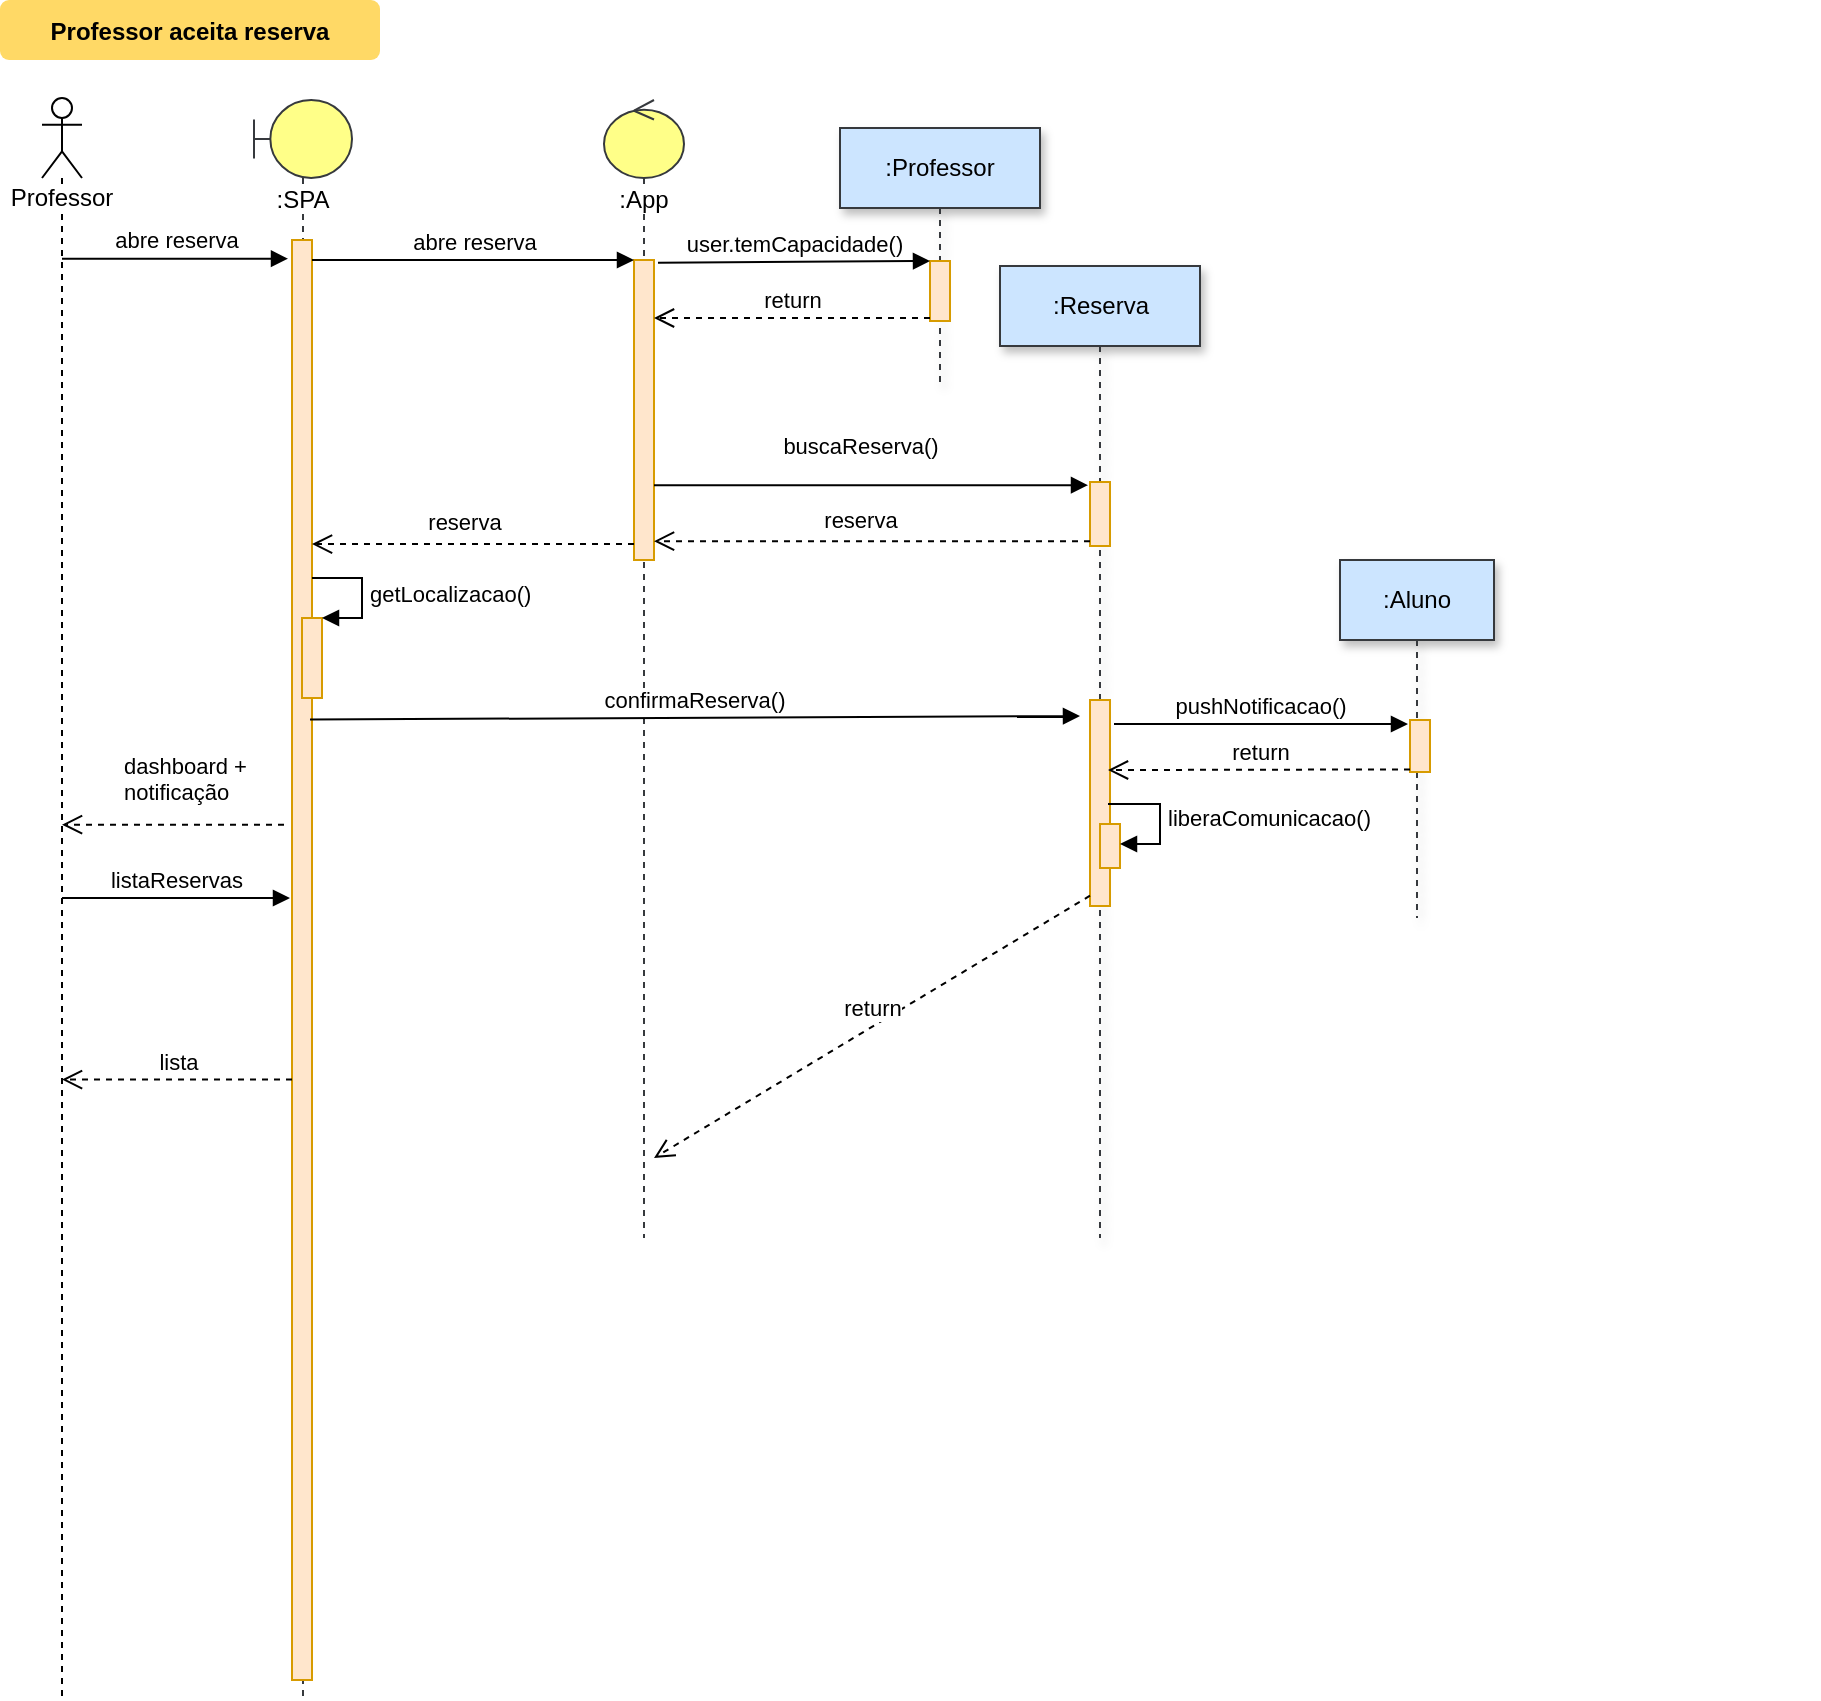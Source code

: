<mxfile pages="1" version="11.2.8" type="github"><diagram id="FJ_4v5gw3RaIutY591F2" name="Page-1"><mxGraphModel dx="1258" dy="1019" grid="1" gridSize="10" guides="1" tooltips="1" connect="1" arrows="1" fold="1" page="1" pageScale="1" pageWidth="850" pageHeight="1100" math="0" shadow="0"><root><mxCell id="0"/><mxCell id="1" parent="0"/><mxCell id="_vyul1JPjz4mVEZiCBeK-1" value="Professor aceita reserva" style="rounded=1;fontStyle=1;fillColor=#FFD966;strokeColor=none" parent="1" vertex="1"><mxGeometry x="50" y="31" width="190" height="30" as="geometry"/></mxCell><mxCell id="_vyul1JPjz4mVEZiCBeK-3" value=":SPA" style="shape=umlLifeline;participant=umlBoundary;perimeter=lifelinePerimeter;whiteSpace=wrap;html=1;container=1;collapsible=0;recursiveResize=0;verticalAlign=top;spacingTop=36;labelBackgroundColor=#ffffff;outlineConnect=0;size=39;fillColor=#ffff88;strokeColor=#36393d;" parent="1" vertex="1"><mxGeometry x="177" y="81" width="49" height="799" as="geometry"/></mxCell><mxCell id="_vyul1JPjz4mVEZiCBeK-5" value="" style="html=1;points=[];perimeter=orthogonalPerimeter;fillColor=#ffe6cc;strokeColor=#d79b00;" parent="_vyul1JPjz4mVEZiCBeK-3" vertex="1"><mxGeometry x="19" y="70" width="10" height="720" as="geometry"/></mxCell><mxCell id="_vyul1JPjz4mVEZiCBeK-7" value="Professor" style="shape=umlLifeline;participant=umlActor;perimeter=lifelinePerimeter;whiteSpace=wrap;html=1;container=1;collapsible=0;recursiveResize=0;verticalAlign=top;spacingTop=36;labelBackgroundColor=#ffffff;outlineConnect=0;" parent="1" vertex="1"><mxGeometry x="71" y="80" width="20" height="800" as="geometry"/></mxCell><mxCell id="_vyul1JPjz4mVEZiCBeK-10" value=":App" style="shape=umlLifeline;participant=umlControl;perimeter=lifelinePerimeter;whiteSpace=wrap;html=1;container=1;collapsible=0;recursiveResize=0;verticalAlign=top;spacingTop=36;labelBackgroundColor=#ffffff;outlineConnect=0;size=39;fillColor=#ffff88;strokeColor=#36393d;" parent="1" vertex="1"><mxGeometry x="352" y="81" width="40" height="569" as="geometry"/></mxCell><mxCell id="_vyul1JPjz4mVEZiCBeK-11" value="" style="html=1;points=[];perimeter=orthogonalPerimeter;fillColor=#ffe6cc;strokeColor=#d79b00;" parent="_vyul1JPjz4mVEZiCBeK-10" vertex="1"><mxGeometry x="15" y="80" width="10" height="150" as="geometry"/></mxCell><mxCell id="_vyul1JPjz4mVEZiCBeK-14" value="abre reserva" style="html=1;verticalAlign=bottom;endArrow=block;entryX=0;entryY=0;" parent="1" source="_vyul1JPjz4mVEZiCBeK-5" target="_vyul1JPjz4mVEZiCBeK-11" edge="1"><mxGeometry relative="1" as="geometry"><mxPoint x="245" y="161" as="sourcePoint"/></mxGeometry></mxCell><mxCell id="_vyul1JPjz4mVEZiCBeK-18" value="abre reserva" style="html=1;verticalAlign=bottom;endArrow=block;entryX=-0.2;entryY=0.013;entryDx=0;entryDy=0;entryPerimeter=0;" parent="1" source="_vyul1JPjz4mVEZiCBeK-7" target="_vyul1JPjz4mVEZiCBeK-5" edge="1"><mxGeometry width="80" relative="1" as="geometry"><mxPoint x="100" y="160" as="sourcePoint"/><mxPoint x="180" y="160" as="targetPoint"/></mxGeometry></mxCell><mxCell id="_vyul1JPjz4mVEZiCBeK-19" value="dashboard + &lt;br&gt;notificação" style="html=1;verticalAlign=bottom;endArrow=open;dashed=1;endSize=8;exitX=-0.4;exitY=0.406;exitDx=0;exitDy=0;exitPerimeter=0;align=left;" parent="1" source="_vyul1JPjz4mVEZiCBeK-5" target="_vyul1JPjz4mVEZiCBeK-7" edge="1"><mxGeometry x="0.489" y="-7" relative="1" as="geometry"><mxPoint x="180" y="400" as="sourcePoint"/><mxPoint x="99.5" y="341.04" as="targetPoint"/><mxPoint as="offset"/></mxGeometry></mxCell><mxCell id="_vyul1JPjz4mVEZiCBeK-20" value=":Professor" style="shape=umlLifeline;perimeter=lifelinePerimeter;whiteSpace=wrap;html=1;container=1;collapsible=0;recursiveResize=0;outlineConnect=0;shadow=1;strokeColor=#36393d;fillColor=#cce5ff;" parent="1" vertex="1"><mxGeometry x="470" y="95" width="100" height="130" as="geometry"/></mxCell><mxCell id="_vyul1JPjz4mVEZiCBeK-21" value="" style="html=1;points=[];perimeter=orthogonalPerimeter;fillColor=#ffe6cc;strokeColor=#d79b00;" parent="_vyul1JPjz4mVEZiCBeK-20" vertex="1"><mxGeometry x="45" y="66.5" width="10" height="30" as="geometry"/></mxCell><mxCell id="_vyul1JPjz4mVEZiCBeK-26" value="user.temCapacidade()" style="html=1;verticalAlign=bottom;endArrow=block;entryX=0;entryY=0;exitX=1.2;exitY=0.009;exitDx=0;exitDy=0;exitPerimeter=0;" parent="1" source="_vyul1JPjz4mVEZiCBeK-11" target="_vyul1JPjz4mVEZiCBeK-21" edge="1"><mxGeometry relative="1" as="geometry"><mxPoint x="377" y="326.5" as="sourcePoint"/></mxGeometry></mxCell><mxCell id="_vyul1JPjz4mVEZiCBeK-27" value="return" style="html=1;verticalAlign=bottom;endArrow=open;dashed=1;endSize=8;exitX=0;exitY=0.95;" parent="1" source="_vyul1JPjz4mVEZiCBeK-21" target="_vyul1JPjz4mVEZiCBeK-11" edge="1"><mxGeometry relative="1" as="geometry"><mxPoint x="377" y="355" as="targetPoint"/></mxGeometry></mxCell><mxCell id="_vyul1JPjz4mVEZiCBeK-30" value=":Reserva" style="html=1;points=[];perimeter=orthogonalPerimeter;shape=umlLifeline;participant=label;shadow=1;fontFamily=Helvetica;fontSize=12;fontColor=#000000;align=center;strokeColor=#36393d;fillColor=#cce5ff;recursiveResize=0;container=1;collapsible=0;" parent="1" vertex="1"><mxGeometry x="550" y="164" width="100" height="486" as="geometry"/></mxCell><mxCell id="_vyul1JPjz4mVEZiCBeK-31" value="" style="html=1;points=[];perimeter=orthogonalPerimeter;fillColor=#ffe6cc;strokeColor=#d79b00;" parent="_vyul1JPjz4mVEZiCBeK-30" vertex="1"><mxGeometry x="45" y="108" width="10" height="32" as="geometry"/></mxCell><mxCell id="_vyul1JPjz4mVEZiCBeK-72" value="" style="html=1;points=[];perimeter=orthogonalPerimeter;strokeColor=#d79b00;fillColor=#ffe6cc;" parent="_vyul1JPjz4mVEZiCBeK-30" vertex="1"><mxGeometry x="45" y="217" width="10" height="103" as="geometry"/></mxCell><mxCell id="eaXX06mVmXSPQfsvGxM9-4" value="" style="html=1;points=[];perimeter=orthogonalPerimeter;strokeColor=#d79b00;fillColor=#ffe6cc;" vertex="1" parent="_vyul1JPjz4mVEZiCBeK-30"><mxGeometry x="50" y="279" width="10" height="22" as="geometry"/></mxCell><mxCell id="_vyul1JPjz4mVEZiCBeK-35" value="listaReservas" style="html=1;verticalAlign=bottom;endArrow=block;" parent="1" source="_vyul1JPjz4mVEZiCBeK-7" edge="1"><mxGeometry width="80" relative="1" as="geometry"><mxPoint x="100" y="480" as="sourcePoint"/><mxPoint x="195" y="480" as="targetPoint"/></mxGeometry></mxCell><mxCell id="_vyul1JPjz4mVEZiCBeK-38" value="reserva" style="html=1;verticalAlign=bottom;endArrow=open;dashed=1;endSize=8;exitX=0;exitY=0.925;exitDx=0;exitDy=0;exitPerimeter=0;" parent="1" source="_vyul1JPjz4mVEZiCBeK-31" target="_vyul1JPjz4mVEZiCBeK-11" edge="1"><mxGeometry x="0.055" y="-2" relative="1" as="geometry"><mxPoint x="441" y="583.5" as="targetPoint"/><mxPoint x="705" y="556.5" as="sourcePoint"/><mxPoint as="offset"/></mxGeometry></mxCell><mxCell id="_vyul1JPjz4mVEZiCBeK-39" value="lista" style="html=1;verticalAlign=bottom;endArrow=open;dashed=1;endSize=8;exitX=0;exitY=0.583;exitDx=0;exitDy=0;exitPerimeter=0;" parent="1" source="_vyul1JPjz4mVEZiCBeK-5" target="_vyul1JPjz4mVEZiCBeK-7" edge="1"><mxGeometry relative="1" as="geometry"><mxPoint x="170" y="550" as="sourcePoint"/><mxPoint x="116" y="557" as="targetPoint"/></mxGeometry></mxCell><mxCell id="_vyul1JPjz4mVEZiCBeK-40" value="buscaReserva()" style="html=1;verticalAlign=bottom;endArrow=block;entryX=-0.1;entryY=0.05;entryDx=0;entryDy=0;entryPerimeter=0;" parent="1" target="_vyul1JPjz4mVEZiCBeK-31" edge="1" source="_vyul1JPjz4mVEZiCBeK-11"><mxGeometry x="-0.054" y="11" relative="1" as="geometry"><mxPoint x="378" y="274" as="sourcePoint"/><mxPoint as="offset"/></mxGeometry></mxCell><mxCell id="_vyul1JPjz4mVEZiCBeK-59" value=":Aluno" style="shape=umlLifeline;perimeter=lifelinePerimeter;whiteSpace=wrap;html=1;container=1;collapsible=0;recursiveResize=0;outlineConnect=0;comic=0;gradientColor=none;shadow=1;strokeColor=#36393d;fillColor=#cce5ff;" parent="1" vertex="1"><mxGeometry x="720" y="311" width="77" height="179" as="geometry"/></mxCell><mxCell id="_vyul1JPjz4mVEZiCBeK-60" value="" style="html=1;points=[];perimeter=orthogonalPerimeter;comic=0;gradientColor=none;strokeColor=#d79b00;fillColor=#ffe6cc;" parent="_vyul1JPjz4mVEZiCBeK-59" vertex="1"><mxGeometry x="35" y="80" width="10" height="26" as="geometry"/></mxCell><mxCell id="_vyul1JPjz4mVEZiCBeK-61" style="edgeStyle=orthogonalEdgeStyle;rounded=0;orthogonalLoop=1;jettySize=auto;html=1;exitX=0.5;exitY=1;exitDx=0;exitDy=0;dashed=1;endArrow=none;endFill=0;" parent="1" edge="1"><mxGeometry relative="1" as="geometry"><mxPoint x="958" y="774" as="sourcePoint"/><mxPoint x="958" y="774" as="targetPoint"/></mxGeometry></mxCell><mxCell id="_vyul1JPjz4mVEZiCBeK-65" value="pushNotificacao()" style="html=1;verticalAlign=bottom;endArrow=block;entryX=-0.1;entryY=0.077;entryDx=0;entryDy=0;entryPerimeter=0;" parent="1" target="_vyul1JPjz4mVEZiCBeK-60" edge="1"><mxGeometry relative="1" as="geometry"><mxPoint x="607" y="393" as="sourcePoint"/><mxPoint x="740" y="390" as="targetPoint"/></mxGeometry></mxCell><mxCell id="_vyul1JPjz4mVEZiCBeK-66" value="return" style="html=1;verticalAlign=bottom;endArrow=open;dashed=1;endSize=8;exitX=0;exitY=0.95;entryX=0.9;entryY=0.34;entryDx=0;entryDy=0;entryPerimeter=0;" parent="1" source="_vyul1JPjz4mVEZiCBeK-60" target="_vyul1JPjz4mVEZiCBeK-72" edge="1"><mxGeometry relative="1" as="geometry"><mxPoint x="608" y="418" as="targetPoint"/></mxGeometry></mxCell><mxCell id="_vyul1JPjz4mVEZiCBeK-73" value="confirmaReserva()" style="html=1;verticalAlign=bottom;endArrow=block;exitX=0.9;exitY=0.333;exitDx=0;exitDy=0;exitPerimeter=0;entryX=-0.5;entryY=0.078;entryDx=0;entryDy=0;entryPerimeter=0;" parent="1" target="_vyul1JPjz4mVEZiCBeK-72" edge="1" source="_vyul1JPjz4mVEZiCBeK-5"><mxGeometry relative="1" as="geometry"><mxPoint x="207" y="390" as="sourcePoint"/><mxPoint x="600" y="390" as="targetPoint"/></mxGeometry></mxCell><mxCell id="_vyul1JPjz4mVEZiCBeK-74" value="return" style="html=1;verticalAlign=bottom;endArrow=open;dashed=1;endSize=8;exitX=0;exitY=0.95;" parent="1" source="_vyul1JPjz4mVEZiCBeK-72" edge="1"><mxGeometry relative="1" as="geometry"><mxPoint x="377" y="610" as="targetPoint"/></mxGeometry></mxCell><mxCell id="eaXX06mVmXSPQfsvGxM9-1" value="reserva" style="html=1;verticalAlign=bottom;endArrow=open;dashed=1;endSize=8;exitX=0;exitY=0.947;exitDx=0;exitDy=0;exitPerimeter=0;" edge="1" parent="1" source="_vyul1JPjz4mVEZiCBeK-11" target="_vyul1JPjz4mVEZiCBeK-5"><mxGeometry x="0.055" y="-2" relative="1" as="geometry"><mxPoint x="230" y="304" as="targetPoint"/><mxPoint x="350" y="304" as="sourcePoint"/><mxPoint as="offset"/></mxGeometry></mxCell><mxCell id="eaXX06mVmXSPQfsvGxM9-2" value="" style="html=1;points=[];perimeter=orthogonalPerimeter;strokeColor=#d79b00;fillColor=#ffe6cc;" vertex="1" parent="1"><mxGeometry x="201" y="340" width="10" height="40" as="geometry"/></mxCell><mxCell id="eaXX06mVmXSPQfsvGxM9-3" value="getLocalizacao()" style="edgeStyle=orthogonalEdgeStyle;html=1;align=left;spacingLeft=2;endArrow=block;rounded=0;entryX=1;entryY=0;" edge="1" target="eaXX06mVmXSPQfsvGxM9-2" parent="1"><mxGeometry relative="1" as="geometry"><mxPoint x="206" y="320" as="sourcePoint"/><Array as="points"><mxPoint x="231" y="320"/></Array></mxGeometry></mxCell><mxCell id="eaXX06mVmXSPQfsvGxM9-5" value="liberaComunicacao()" style="edgeStyle=orthogonalEdgeStyle;html=1;align=left;spacingLeft=2;endArrow=block;rounded=0;entryX=1;entryY=0;exitX=0.9;exitY=0.505;exitDx=0;exitDy=0;exitPerimeter=0;" edge="1" parent="1" source="_vyul1JPjz4mVEZiCBeK-72"><mxGeometry relative="1" as="geometry"><mxPoint x="605" y="433" as="sourcePoint"/><Array as="points"><mxPoint x="630" y="433"/><mxPoint x="630" y="453"/></Array><mxPoint x="610" y="453" as="targetPoint"/></mxGeometry></mxCell></root></mxGraphModel></diagram></mxfile>